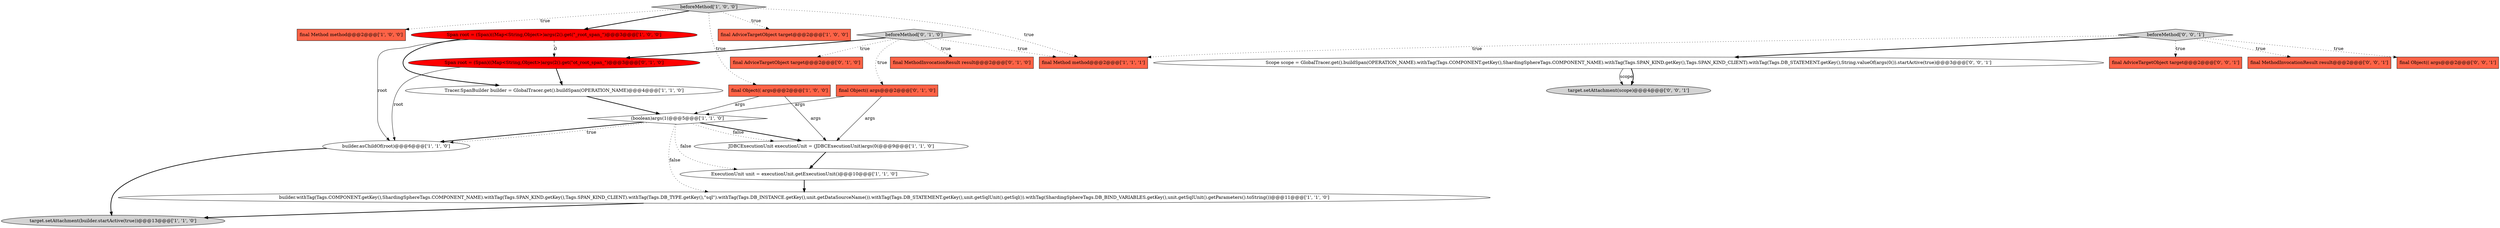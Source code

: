 digraph {
7 [style = filled, label = "(boolean)args(1(@@@5@@@['1', '1', '0']", fillcolor = white, shape = diamond image = "AAA0AAABBB1BBB"];
22 [style = filled, label = "target.setAttachment(scope)@@@4@@@['0', '0', '1']", fillcolor = lightgray, shape = ellipse image = "AAA0AAABBB3BBB"];
14 [style = filled, label = "final AdviceTargetObject target@@@2@@@['0', '1', '0']", fillcolor = tomato, shape = box image = "AAA0AAABBB2BBB"];
10 [style = filled, label = "builder.withTag(Tags.COMPONENT.getKey(),ShardingSphereTags.COMPONENT_NAME).withTag(Tags.SPAN_KIND.getKey(),Tags.SPAN_KIND_CLIENT).withTag(Tags.DB_TYPE.getKey(),\"sql\").withTag(Tags.DB_INSTANCE.getKey(),unit.getDataSourceName()).withTag(Tags.DB_STATEMENT.getKey(),unit.getSqlUnit().getSql()).withTag(ShardingSphereTags.DB_BIND_VARIABLES.getKey(),unit.getSqlUnit().getParameters().toString())@@@11@@@['1', '1', '0']", fillcolor = white, shape = ellipse image = "AAA0AAABBB1BBB"];
8 [style = filled, label = "builder.asChildOf(root)@@@6@@@['1', '1', '0']", fillcolor = white, shape = ellipse image = "AAA0AAABBB1BBB"];
13 [style = filled, label = "final Object(( args@@@2@@@['0', '1', '0']", fillcolor = tomato, shape = box image = "AAA0AAABBB2BBB"];
9 [style = filled, label = "target.setAttachment(builder.startActive(true))@@@13@@@['1', '1', '0']", fillcolor = lightgray, shape = ellipse image = "AAA0AAABBB1BBB"];
17 [style = filled, label = "Span root = (Span)((Map<String,Object>)args(2().get(\"ot_root_span_\")@@@3@@@['0', '1', '0']", fillcolor = red, shape = ellipse image = "AAA1AAABBB2BBB"];
20 [style = filled, label = "Scope scope = GlobalTracer.get().buildSpan(OPERATION_NAME).withTag(Tags.COMPONENT.getKey(),ShardingSphereTags.COMPONENT_NAME).withTag(Tags.SPAN_KIND.getKey(),Tags.SPAN_KIND_CLIENT).withTag(Tags.DB_STATEMENT.getKey(),String.valueOf(args(0()).startActive(true)@@@3@@@['0', '0', '1']", fillcolor = white, shape = ellipse image = "AAA0AAABBB3BBB"];
0 [style = filled, label = "Tracer.SpanBuilder builder = GlobalTracer.get().buildSpan(OPERATION_NAME)@@@4@@@['1', '1', '0']", fillcolor = white, shape = ellipse image = "AAA0AAABBB1BBB"];
21 [style = filled, label = "final AdviceTargetObject target@@@2@@@['0', '0', '1']", fillcolor = tomato, shape = box image = "AAA0AAABBB3BBB"];
1 [style = filled, label = "final Method method@@@2@@@['1', '0', '0']", fillcolor = tomato, shape = box image = "AAA0AAABBB1BBB"];
2 [style = filled, label = "JDBCExecutionUnit executionUnit = (JDBCExecutionUnit)args(0(@@@9@@@['1', '1', '0']", fillcolor = white, shape = ellipse image = "AAA0AAABBB1BBB"];
11 [style = filled, label = "final Method method@@@2@@@['1', '1', '1']", fillcolor = tomato, shape = box image = "AAA0AAABBB1BBB"];
16 [style = filled, label = "final MethodInvocationResult result@@@2@@@['0', '1', '0']", fillcolor = tomato, shape = box image = "AAA0AAABBB2BBB"];
4 [style = filled, label = "final Object(( args@@@2@@@['1', '0', '0']", fillcolor = tomato, shape = box image = "AAA0AAABBB1BBB"];
5 [style = filled, label = "beforeMethod['1', '0', '0']", fillcolor = lightgray, shape = diamond image = "AAA0AAABBB1BBB"];
15 [style = filled, label = "beforeMethod['0', '1', '0']", fillcolor = lightgray, shape = diamond image = "AAA0AAABBB2BBB"];
19 [style = filled, label = "beforeMethod['0', '0', '1']", fillcolor = lightgray, shape = diamond image = "AAA0AAABBB3BBB"];
3 [style = filled, label = "final AdviceTargetObject target@@@2@@@['1', '0', '0']", fillcolor = tomato, shape = box image = "AAA0AAABBB1BBB"];
18 [style = filled, label = "final MethodInvocationResult result@@@2@@@['0', '0', '1']", fillcolor = tomato, shape = box image = "AAA0AAABBB3BBB"];
12 [style = filled, label = "Span root = (Span)((Map<String,Object>)args(2().get(\"_root_span_\")@@@3@@@['1', '0', '0']", fillcolor = red, shape = ellipse image = "AAA1AAABBB1BBB"];
23 [style = filled, label = "final Object(( args@@@2@@@['0', '0', '1']", fillcolor = tomato, shape = box image = "AAA0AAABBB3BBB"];
6 [style = filled, label = "ExecutionUnit unit = executionUnit.getExecutionUnit()@@@10@@@['1', '1', '0']", fillcolor = white, shape = ellipse image = "AAA0AAABBB1BBB"];
13->7 [style = solid, label="args"];
2->6 [style = bold, label=""];
12->8 [style = solid, label="root"];
19->20 [style = bold, label=""];
5->1 [style = dotted, label="true"];
19->18 [style = dotted, label="true"];
12->17 [style = dashed, label="0"];
19->23 [style = dotted, label="true"];
19->21 [style = dotted, label="true"];
5->3 [style = dotted, label="true"];
20->22 [style = solid, label="scope"];
15->14 [style = dotted, label="true"];
7->8 [style = bold, label=""];
15->16 [style = dotted, label="true"];
12->0 [style = bold, label=""];
5->4 [style = dotted, label="true"];
7->6 [style = dotted, label="false"];
20->22 [style = bold, label=""];
0->7 [style = bold, label=""];
15->13 [style = dotted, label="true"];
4->7 [style = solid, label="args"];
17->8 [style = solid, label="root"];
15->17 [style = bold, label=""];
5->11 [style = dotted, label="true"];
17->0 [style = bold, label=""];
13->2 [style = solid, label="args"];
4->2 [style = solid, label="args"];
5->12 [style = bold, label=""];
7->2 [style = bold, label=""];
19->11 [style = dotted, label="true"];
6->10 [style = bold, label=""];
8->9 [style = bold, label=""];
15->11 [style = dotted, label="true"];
7->2 [style = dotted, label="false"];
7->10 [style = dotted, label="false"];
10->9 [style = bold, label=""];
7->8 [style = dotted, label="true"];
}
